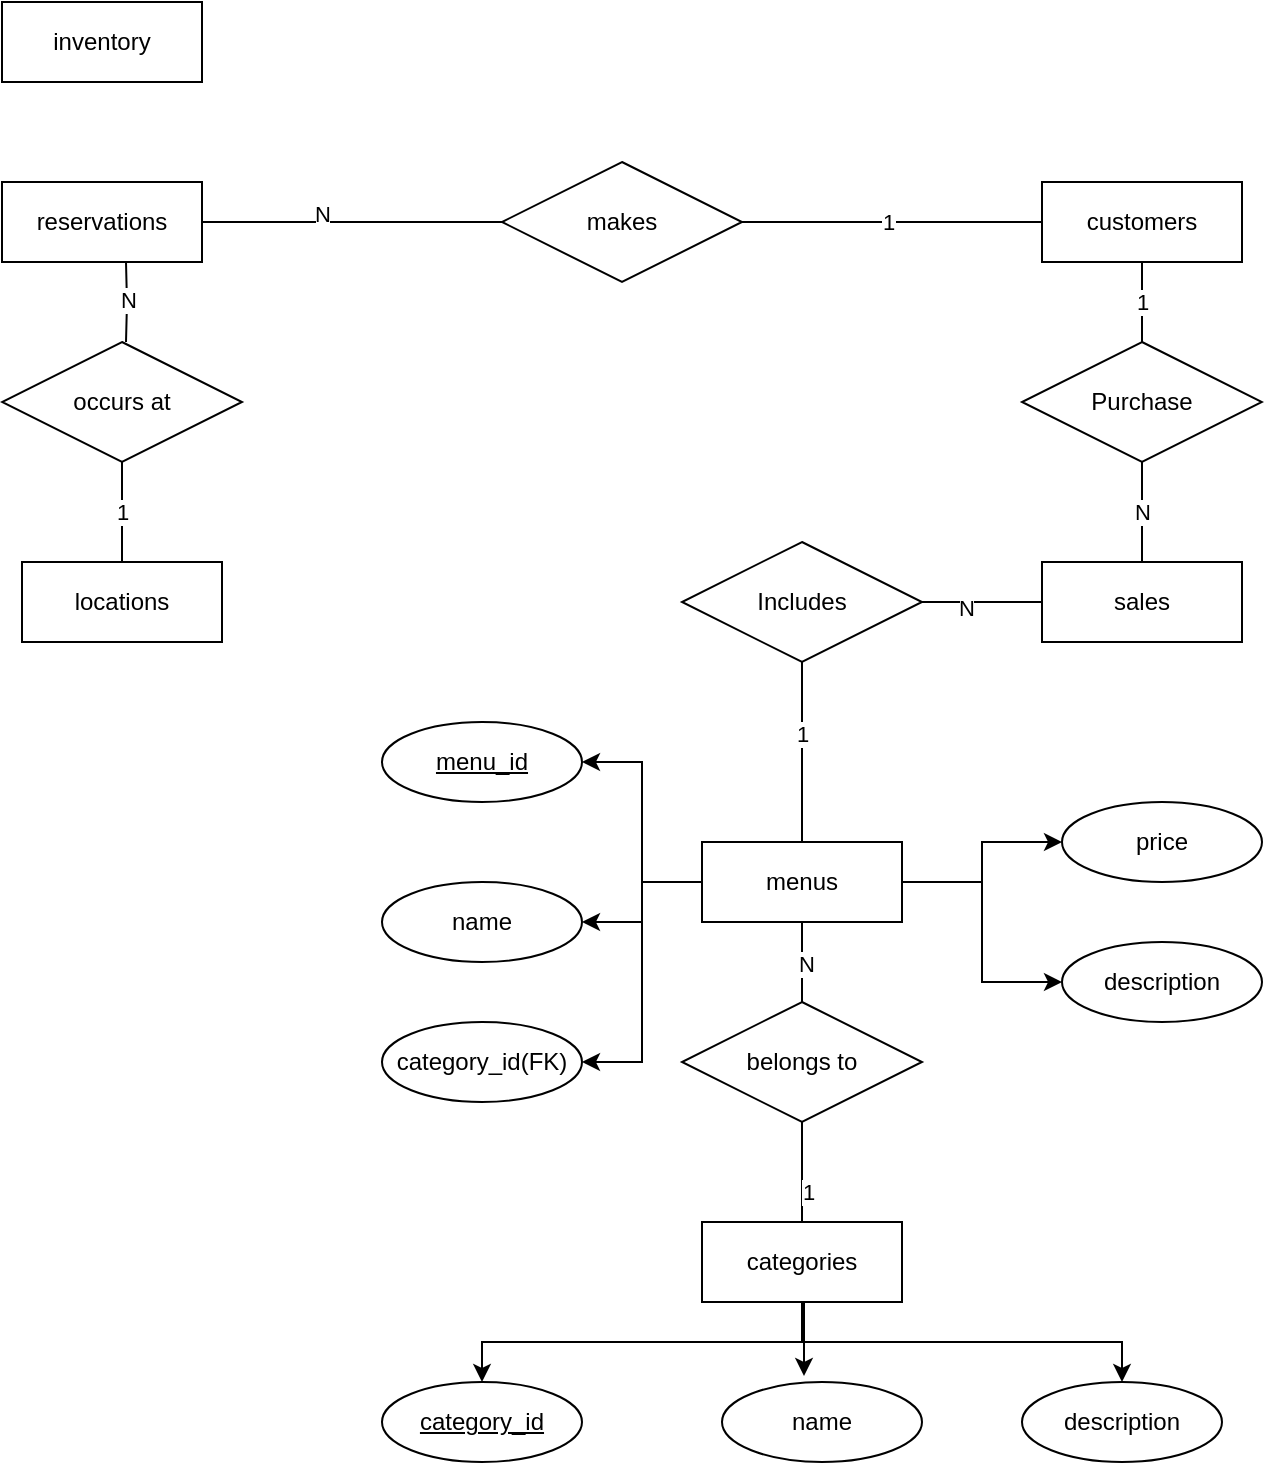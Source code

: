 <mxfile version="26.0.1">
  <diagram id="R2lEEEUBdFMjLlhIrx00" name="Page-1">
    <mxGraphModel dx="880" dy="434" grid="1" gridSize="10" guides="1" tooltips="1" connect="1" arrows="1" fold="1" page="1" pageScale="1" pageWidth="850" pageHeight="1100" math="0" shadow="0" extFonts="Permanent Marker^https://fonts.googleapis.com/css?family=Permanent+Marker">
      <root>
        <mxCell id="0" />
        <mxCell id="1" parent="0" />
        <mxCell id="JfqHCsNGFOt76OtEm6Lz-31" value="1" style="edgeStyle=orthogonalEdgeStyle;rounded=0;orthogonalLoop=1;jettySize=auto;html=1;exitX=0.5;exitY=1;exitDx=0;exitDy=0;entryX=0.5;entryY=0;entryDx=0;entryDy=0;endArrow=none;endFill=0;" edge="1" parent="1" source="JfqHCsNGFOt76OtEm6Lz-3" target="JfqHCsNGFOt76OtEm6Lz-30">
          <mxGeometry relative="1" as="geometry" />
        </mxCell>
        <mxCell id="JfqHCsNGFOt76OtEm6Lz-3" value="customers" style="whiteSpace=wrap;html=1;align=center;" vertex="1" parent="1">
          <mxGeometry x="560" y="290" width="100" height="40" as="geometry" />
        </mxCell>
        <mxCell id="JfqHCsNGFOt76OtEm6Lz-35" style="edgeStyle=orthogonalEdgeStyle;rounded=0;orthogonalLoop=1;jettySize=auto;html=1;exitX=0.5;exitY=0;exitDx=0;exitDy=0;entryX=0.5;entryY=1;entryDx=0;entryDy=0;endArrow=none;endFill=0;" edge="1" parent="1" source="JfqHCsNGFOt76OtEm6Lz-4" target="JfqHCsNGFOt76OtEm6Lz-10">
          <mxGeometry relative="1" as="geometry" />
        </mxCell>
        <mxCell id="JfqHCsNGFOt76OtEm6Lz-36" value="1" style="edgeLabel;html=1;align=center;verticalAlign=middle;resizable=0;points=[];" vertex="1" connectable="0" parent="JfqHCsNGFOt76OtEm6Lz-35">
          <mxGeometry x="-0.4" y="-3" relative="1" as="geometry">
            <mxPoint as="offset" />
          </mxGeometry>
        </mxCell>
        <mxCell id="JfqHCsNGFOt76OtEm6Lz-51" style="edgeStyle=orthogonalEdgeStyle;rounded=0;orthogonalLoop=1;jettySize=auto;html=1;exitX=0.5;exitY=1;exitDx=0;exitDy=0;entryX=0.5;entryY=0;entryDx=0;entryDy=0;" edge="1" parent="1" target="JfqHCsNGFOt76OtEm6Lz-48">
          <mxGeometry relative="1" as="geometry">
            <mxPoint x="450" y="910" as="sourcePoint" />
          </mxGeometry>
        </mxCell>
        <mxCell id="JfqHCsNGFOt76OtEm6Lz-53" style="edgeStyle=orthogonalEdgeStyle;rounded=0;orthogonalLoop=1;jettySize=auto;html=1;exitX=0.5;exitY=1;exitDx=0;exitDy=0;entryX=0.5;entryY=0;entryDx=0;entryDy=0;" edge="1" parent="1" source="JfqHCsNGFOt76OtEm6Lz-4" target="JfqHCsNGFOt76OtEm6Lz-50">
          <mxGeometry relative="1" as="geometry" />
        </mxCell>
        <mxCell id="JfqHCsNGFOt76OtEm6Lz-54" style="edgeStyle=orthogonalEdgeStyle;rounded=0;orthogonalLoop=1;jettySize=auto;html=1;exitX=0.5;exitY=1;exitDx=0;exitDy=0;entryX=0.5;entryY=0;entryDx=0;entryDy=0;" edge="1" parent="1" source="JfqHCsNGFOt76OtEm6Lz-4" target="JfqHCsNGFOt76OtEm6Lz-49">
          <mxGeometry relative="1" as="geometry" />
        </mxCell>
        <mxCell id="JfqHCsNGFOt76OtEm6Lz-4" value="categories" style="whiteSpace=wrap;html=1;align=center;" vertex="1" parent="1">
          <mxGeometry x="390" y="810" width="100" height="40" as="geometry" />
        </mxCell>
        <mxCell id="JfqHCsNGFOt76OtEm6Lz-26" value="1" style="edgeStyle=orthogonalEdgeStyle;rounded=0;orthogonalLoop=1;jettySize=auto;html=1;exitX=0.5;exitY=0;exitDx=0;exitDy=0;endArrow=none;endFill=0;" edge="1" parent="1" source="JfqHCsNGFOt76OtEm6Lz-5" target="JfqHCsNGFOt76OtEm6Lz-24">
          <mxGeometry relative="1" as="geometry" />
        </mxCell>
        <mxCell id="JfqHCsNGFOt76OtEm6Lz-5" value="locations" style="whiteSpace=wrap;html=1;align=center;" vertex="1" parent="1">
          <mxGeometry x="50" y="480" width="100" height="40" as="geometry" />
        </mxCell>
        <mxCell id="JfqHCsNGFOt76OtEm6Lz-6" value="inventory" style="whiteSpace=wrap;html=1;align=center;" vertex="1" parent="1">
          <mxGeometry x="40" y="200" width="100" height="40" as="geometry" />
        </mxCell>
        <mxCell id="JfqHCsNGFOt76OtEm6Lz-37" style="edgeStyle=orthogonalEdgeStyle;rounded=0;orthogonalLoop=1;jettySize=auto;html=1;exitX=0.5;exitY=1;exitDx=0;exitDy=0;entryX=0.5;entryY=0;entryDx=0;entryDy=0;endArrow=none;endFill=0;" edge="1" parent="1" source="JfqHCsNGFOt76OtEm6Lz-7" target="JfqHCsNGFOt76OtEm6Lz-10">
          <mxGeometry relative="1" as="geometry" />
        </mxCell>
        <mxCell id="JfqHCsNGFOt76OtEm6Lz-38" value="N" style="edgeLabel;html=1;align=center;verticalAlign=middle;resizable=0;points=[];" vertex="1" connectable="0" parent="JfqHCsNGFOt76OtEm6Lz-37">
          <mxGeometry x="0.02" y="2" relative="1" as="geometry">
            <mxPoint as="offset" />
          </mxGeometry>
        </mxCell>
        <mxCell id="JfqHCsNGFOt76OtEm6Lz-44" style="edgeStyle=orthogonalEdgeStyle;rounded=0;orthogonalLoop=1;jettySize=auto;html=1;exitX=0.5;exitY=0;exitDx=0;exitDy=0;entryX=0.5;entryY=1;entryDx=0;entryDy=0;endArrow=none;endFill=0;" edge="1" parent="1" source="JfqHCsNGFOt76OtEm6Lz-7" target="JfqHCsNGFOt76OtEm6Lz-41">
          <mxGeometry relative="1" as="geometry" />
        </mxCell>
        <mxCell id="JfqHCsNGFOt76OtEm6Lz-46" value="1" style="edgeLabel;html=1;align=center;verticalAlign=middle;resizable=0;points=[];" vertex="1" connectable="0" parent="JfqHCsNGFOt76OtEm6Lz-44">
          <mxGeometry x="0.2" relative="1" as="geometry">
            <mxPoint as="offset" />
          </mxGeometry>
        </mxCell>
        <mxCell id="JfqHCsNGFOt76OtEm6Lz-60" style="edgeStyle=orthogonalEdgeStyle;rounded=0;orthogonalLoop=1;jettySize=auto;html=1;exitX=0;exitY=0.5;exitDx=0;exitDy=0;entryX=1;entryY=0.5;entryDx=0;entryDy=0;" edge="1" parent="1" source="JfqHCsNGFOt76OtEm6Lz-7" target="JfqHCsNGFOt76OtEm6Lz-56">
          <mxGeometry relative="1" as="geometry" />
        </mxCell>
        <mxCell id="JfqHCsNGFOt76OtEm6Lz-61" style="edgeStyle=orthogonalEdgeStyle;rounded=0;orthogonalLoop=1;jettySize=auto;html=1;exitX=0;exitY=0.5;exitDx=0;exitDy=0;entryX=1;entryY=0.5;entryDx=0;entryDy=0;" edge="1" parent="1" source="JfqHCsNGFOt76OtEm6Lz-7" target="JfqHCsNGFOt76OtEm6Lz-55">
          <mxGeometry relative="1" as="geometry" />
        </mxCell>
        <mxCell id="JfqHCsNGFOt76OtEm6Lz-62" style="edgeStyle=orthogonalEdgeStyle;rounded=0;orthogonalLoop=1;jettySize=auto;html=1;exitX=1;exitY=0.5;exitDx=0;exitDy=0;entryX=0;entryY=0.5;entryDx=0;entryDy=0;" edge="1" parent="1" source="JfqHCsNGFOt76OtEm6Lz-7" target="JfqHCsNGFOt76OtEm6Lz-59">
          <mxGeometry relative="1" as="geometry" />
        </mxCell>
        <mxCell id="JfqHCsNGFOt76OtEm6Lz-63" style="edgeStyle=orthogonalEdgeStyle;rounded=0;orthogonalLoop=1;jettySize=auto;html=1;exitX=1;exitY=0.5;exitDx=0;exitDy=0;entryX=0;entryY=0.5;entryDx=0;entryDy=0;" edge="1" parent="1" source="JfqHCsNGFOt76OtEm6Lz-7" target="JfqHCsNGFOt76OtEm6Lz-57">
          <mxGeometry relative="1" as="geometry" />
        </mxCell>
        <mxCell id="JfqHCsNGFOt76OtEm6Lz-65" style="edgeStyle=orthogonalEdgeStyle;rounded=0;orthogonalLoop=1;jettySize=auto;html=1;exitX=0;exitY=0.5;exitDx=0;exitDy=0;entryX=1;entryY=0.5;entryDx=0;entryDy=0;" edge="1" parent="1" source="JfqHCsNGFOt76OtEm6Lz-7" target="JfqHCsNGFOt76OtEm6Lz-64">
          <mxGeometry relative="1" as="geometry" />
        </mxCell>
        <mxCell id="JfqHCsNGFOt76OtEm6Lz-7" value="menus" style="whiteSpace=wrap;html=1;align=center;" vertex="1" parent="1">
          <mxGeometry x="390" y="620" width="100" height="40" as="geometry" />
        </mxCell>
        <mxCell id="JfqHCsNGFOt76OtEm6Lz-19" style="edgeStyle=orthogonalEdgeStyle;rounded=0;orthogonalLoop=1;jettySize=auto;html=1;exitX=1;exitY=0.5;exitDx=0;exitDy=0;entryX=0;entryY=0.5;entryDx=0;entryDy=0;endArrow=none;endFill=0;" edge="1" parent="1" source="JfqHCsNGFOt76OtEm6Lz-8" target="JfqHCsNGFOt76OtEm6Lz-18">
          <mxGeometry relative="1" as="geometry" />
        </mxCell>
        <mxCell id="JfqHCsNGFOt76OtEm6Lz-22" value="N" style="edgeLabel;html=1;align=center;verticalAlign=middle;resizable=0;points=[];" vertex="1" connectable="0" parent="JfqHCsNGFOt76OtEm6Lz-19">
          <mxGeometry x="-0.2" y="4" relative="1" as="geometry">
            <mxPoint as="offset" />
          </mxGeometry>
        </mxCell>
        <mxCell id="JfqHCsNGFOt76OtEm6Lz-8" value="reservations" style="whiteSpace=wrap;html=1;align=center;" vertex="1" parent="1">
          <mxGeometry x="40" y="290" width="100" height="40" as="geometry" />
        </mxCell>
        <mxCell id="JfqHCsNGFOt76OtEm6Lz-43" style="edgeStyle=orthogonalEdgeStyle;rounded=0;orthogonalLoop=1;jettySize=auto;html=1;exitX=0;exitY=0.5;exitDx=0;exitDy=0;entryX=1;entryY=0.5;entryDx=0;entryDy=0;endArrow=none;endFill=0;" edge="1" parent="1" source="JfqHCsNGFOt76OtEm6Lz-9" target="JfqHCsNGFOt76OtEm6Lz-41">
          <mxGeometry relative="1" as="geometry" />
        </mxCell>
        <mxCell id="JfqHCsNGFOt76OtEm6Lz-45" value="N" style="edgeLabel;html=1;align=center;verticalAlign=middle;resizable=0;points=[];" vertex="1" connectable="0" parent="JfqHCsNGFOt76OtEm6Lz-43">
          <mxGeometry x="0.267" y="3" relative="1" as="geometry">
            <mxPoint as="offset" />
          </mxGeometry>
        </mxCell>
        <mxCell id="JfqHCsNGFOt76OtEm6Lz-9" value="sales" style="whiteSpace=wrap;html=1;align=center;" vertex="1" parent="1">
          <mxGeometry x="560" y="480" width="100" height="40" as="geometry" />
        </mxCell>
        <mxCell id="JfqHCsNGFOt76OtEm6Lz-10" value="belongs to" style="shape=rhombus;perimeter=rhombusPerimeter;whiteSpace=wrap;html=1;align=center;" vertex="1" parent="1">
          <mxGeometry x="380" y="700" width="120" height="60" as="geometry" />
        </mxCell>
        <mxCell id="JfqHCsNGFOt76OtEm6Lz-20" style="edgeStyle=orthogonalEdgeStyle;rounded=0;orthogonalLoop=1;jettySize=auto;html=1;exitX=1;exitY=0.5;exitDx=0;exitDy=0;entryX=0;entryY=0.5;entryDx=0;entryDy=0;endArrow=none;endFill=0;" edge="1" parent="1" source="JfqHCsNGFOt76OtEm6Lz-18" target="JfqHCsNGFOt76OtEm6Lz-3">
          <mxGeometry relative="1" as="geometry" />
        </mxCell>
        <mxCell id="JfqHCsNGFOt76OtEm6Lz-21" value="1" style="edgeLabel;html=1;align=center;verticalAlign=middle;resizable=0;points=[];" vertex="1" connectable="0" parent="JfqHCsNGFOt76OtEm6Lz-20">
          <mxGeometry x="-0.027" relative="1" as="geometry">
            <mxPoint as="offset" />
          </mxGeometry>
        </mxCell>
        <mxCell id="JfqHCsNGFOt76OtEm6Lz-18" value="makes" style="shape=rhombus;perimeter=rhombusPerimeter;whiteSpace=wrap;html=1;align=center;" vertex="1" parent="1">
          <mxGeometry x="290" y="280" width="120" height="60" as="geometry" />
        </mxCell>
        <mxCell id="JfqHCsNGFOt76OtEm6Lz-24" value="occurs at" style="shape=rhombus;perimeter=rhombusPerimeter;whiteSpace=wrap;html=1;align=center;" vertex="1" parent="1">
          <mxGeometry x="40" y="370" width="120" height="60" as="geometry" />
        </mxCell>
        <mxCell id="JfqHCsNGFOt76OtEm6Lz-27" style="edgeStyle=orthogonalEdgeStyle;rounded=0;orthogonalLoop=1;jettySize=auto;html=1;exitX=0.5;exitY=0;exitDx=0;exitDy=0;entryX=0.6;entryY=1;entryDx=0;entryDy=0;entryPerimeter=0;endArrow=none;endFill=0;" edge="1" parent="1">
          <mxGeometry relative="1" as="geometry">
            <mxPoint x="102" y="370" as="sourcePoint" />
            <mxPoint x="102" y="330" as="targetPoint" />
          </mxGeometry>
        </mxCell>
        <mxCell id="JfqHCsNGFOt76OtEm6Lz-33" value="N" style="edgeLabel;html=1;align=center;verticalAlign=middle;resizable=0;points=[];" vertex="1" connectable="0" parent="JfqHCsNGFOt76OtEm6Lz-27">
          <mxGeometry x="0.096" relative="1" as="geometry">
            <mxPoint as="offset" />
          </mxGeometry>
        </mxCell>
        <mxCell id="JfqHCsNGFOt76OtEm6Lz-32" value="N" style="edgeStyle=orthogonalEdgeStyle;rounded=0;orthogonalLoop=1;jettySize=auto;html=1;exitX=0.5;exitY=1;exitDx=0;exitDy=0;endArrow=none;endFill=0;" edge="1" parent="1" source="JfqHCsNGFOt76OtEm6Lz-30" target="JfqHCsNGFOt76OtEm6Lz-9">
          <mxGeometry relative="1" as="geometry" />
        </mxCell>
        <mxCell id="JfqHCsNGFOt76OtEm6Lz-30" value="Purchase" style="shape=rhombus;perimeter=rhombusPerimeter;whiteSpace=wrap;html=1;align=center;" vertex="1" parent="1">
          <mxGeometry x="550" y="370" width="120" height="60" as="geometry" />
        </mxCell>
        <mxCell id="JfqHCsNGFOt76OtEm6Lz-41" value="Includes" style="shape=rhombus;perimeter=rhombusPerimeter;whiteSpace=wrap;html=1;align=center;" vertex="1" parent="1">
          <mxGeometry x="380" y="470" width="120" height="60" as="geometry" />
        </mxCell>
        <mxCell id="JfqHCsNGFOt76OtEm6Lz-48" value="name" style="ellipse;whiteSpace=wrap;html=1;align=center;" vertex="1" parent="1">
          <mxGeometry x="400" y="890" width="100" height="40" as="geometry" />
        </mxCell>
        <mxCell id="JfqHCsNGFOt76OtEm6Lz-49" value="category_id" style="ellipse;whiteSpace=wrap;html=1;align=center;fontStyle=4;" vertex="1" parent="1">
          <mxGeometry x="230" y="890" width="100" height="40" as="geometry" />
        </mxCell>
        <mxCell id="JfqHCsNGFOt76OtEm6Lz-50" value="description" style="ellipse;whiteSpace=wrap;html=1;align=center;" vertex="1" parent="1">
          <mxGeometry x="550" y="890" width="100" height="40" as="geometry" />
        </mxCell>
        <mxCell id="JfqHCsNGFOt76OtEm6Lz-55" value="name" style="ellipse;whiteSpace=wrap;html=1;align=center;" vertex="1" parent="1">
          <mxGeometry x="230" y="640" width="100" height="40" as="geometry" />
        </mxCell>
        <mxCell id="JfqHCsNGFOt76OtEm6Lz-56" value="menu_id" style="ellipse;whiteSpace=wrap;html=1;align=center;fontStyle=4;" vertex="1" parent="1">
          <mxGeometry x="230" y="560" width="100" height="40" as="geometry" />
        </mxCell>
        <mxCell id="JfqHCsNGFOt76OtEm6Lz-57" value="description" style="ellipse;whiteSpace=wrap;html=1;align=center;" vertex="1" parent="1">
          <mxGeometry x="570" y="670" width="100" height="40" as="geometry" />
        </mxCell>
        <mxCell id="JfqHCsNGFOt76OtEm6Lz-59" value="price" style="ellipse;whiteSpace=wrap;html=1;align=center;" vertex="1" parent="1">
          <mxGeometry x="570" y="600" width="100" height="40" as="geometry" />
        </mxCell>
        <mxCell id="JfqHCsNGFOt76OtEm6Lz-64" value="category_id(FK)" style="ellipse;whiteSpace=wrap;html=1;align=center;" vertex="1" parent="1">
          <mxGeometry x="230" y="710" width="100" height="40" as="geometry" />
        </mxCell>
        <mxCell id="JfqHCsNGFOt76OtEm6Lz-66" style="edgeStyle=orthogonalEdgeStyle;rounded=0;orthogonalLoop=1;jettySize=auto;html=1;exitX=0.5;exitY=1;exitDx=0;exitDy=0;entryX=0.41;entryY=-0.075;entryDx=0;entryDy=0;entryPerimeter=0;" edge="1" parent="1" source="JfqHCsNGFOt76OtEm6Lz-4" target="JfqHCsNGFOt76OtEm6Lz-48">
          <mxGeometry relative="1" as="geometry" />
        </mxCell>
      </root>
    </mxGraphModel>
  </diagram>
</mxfile>
